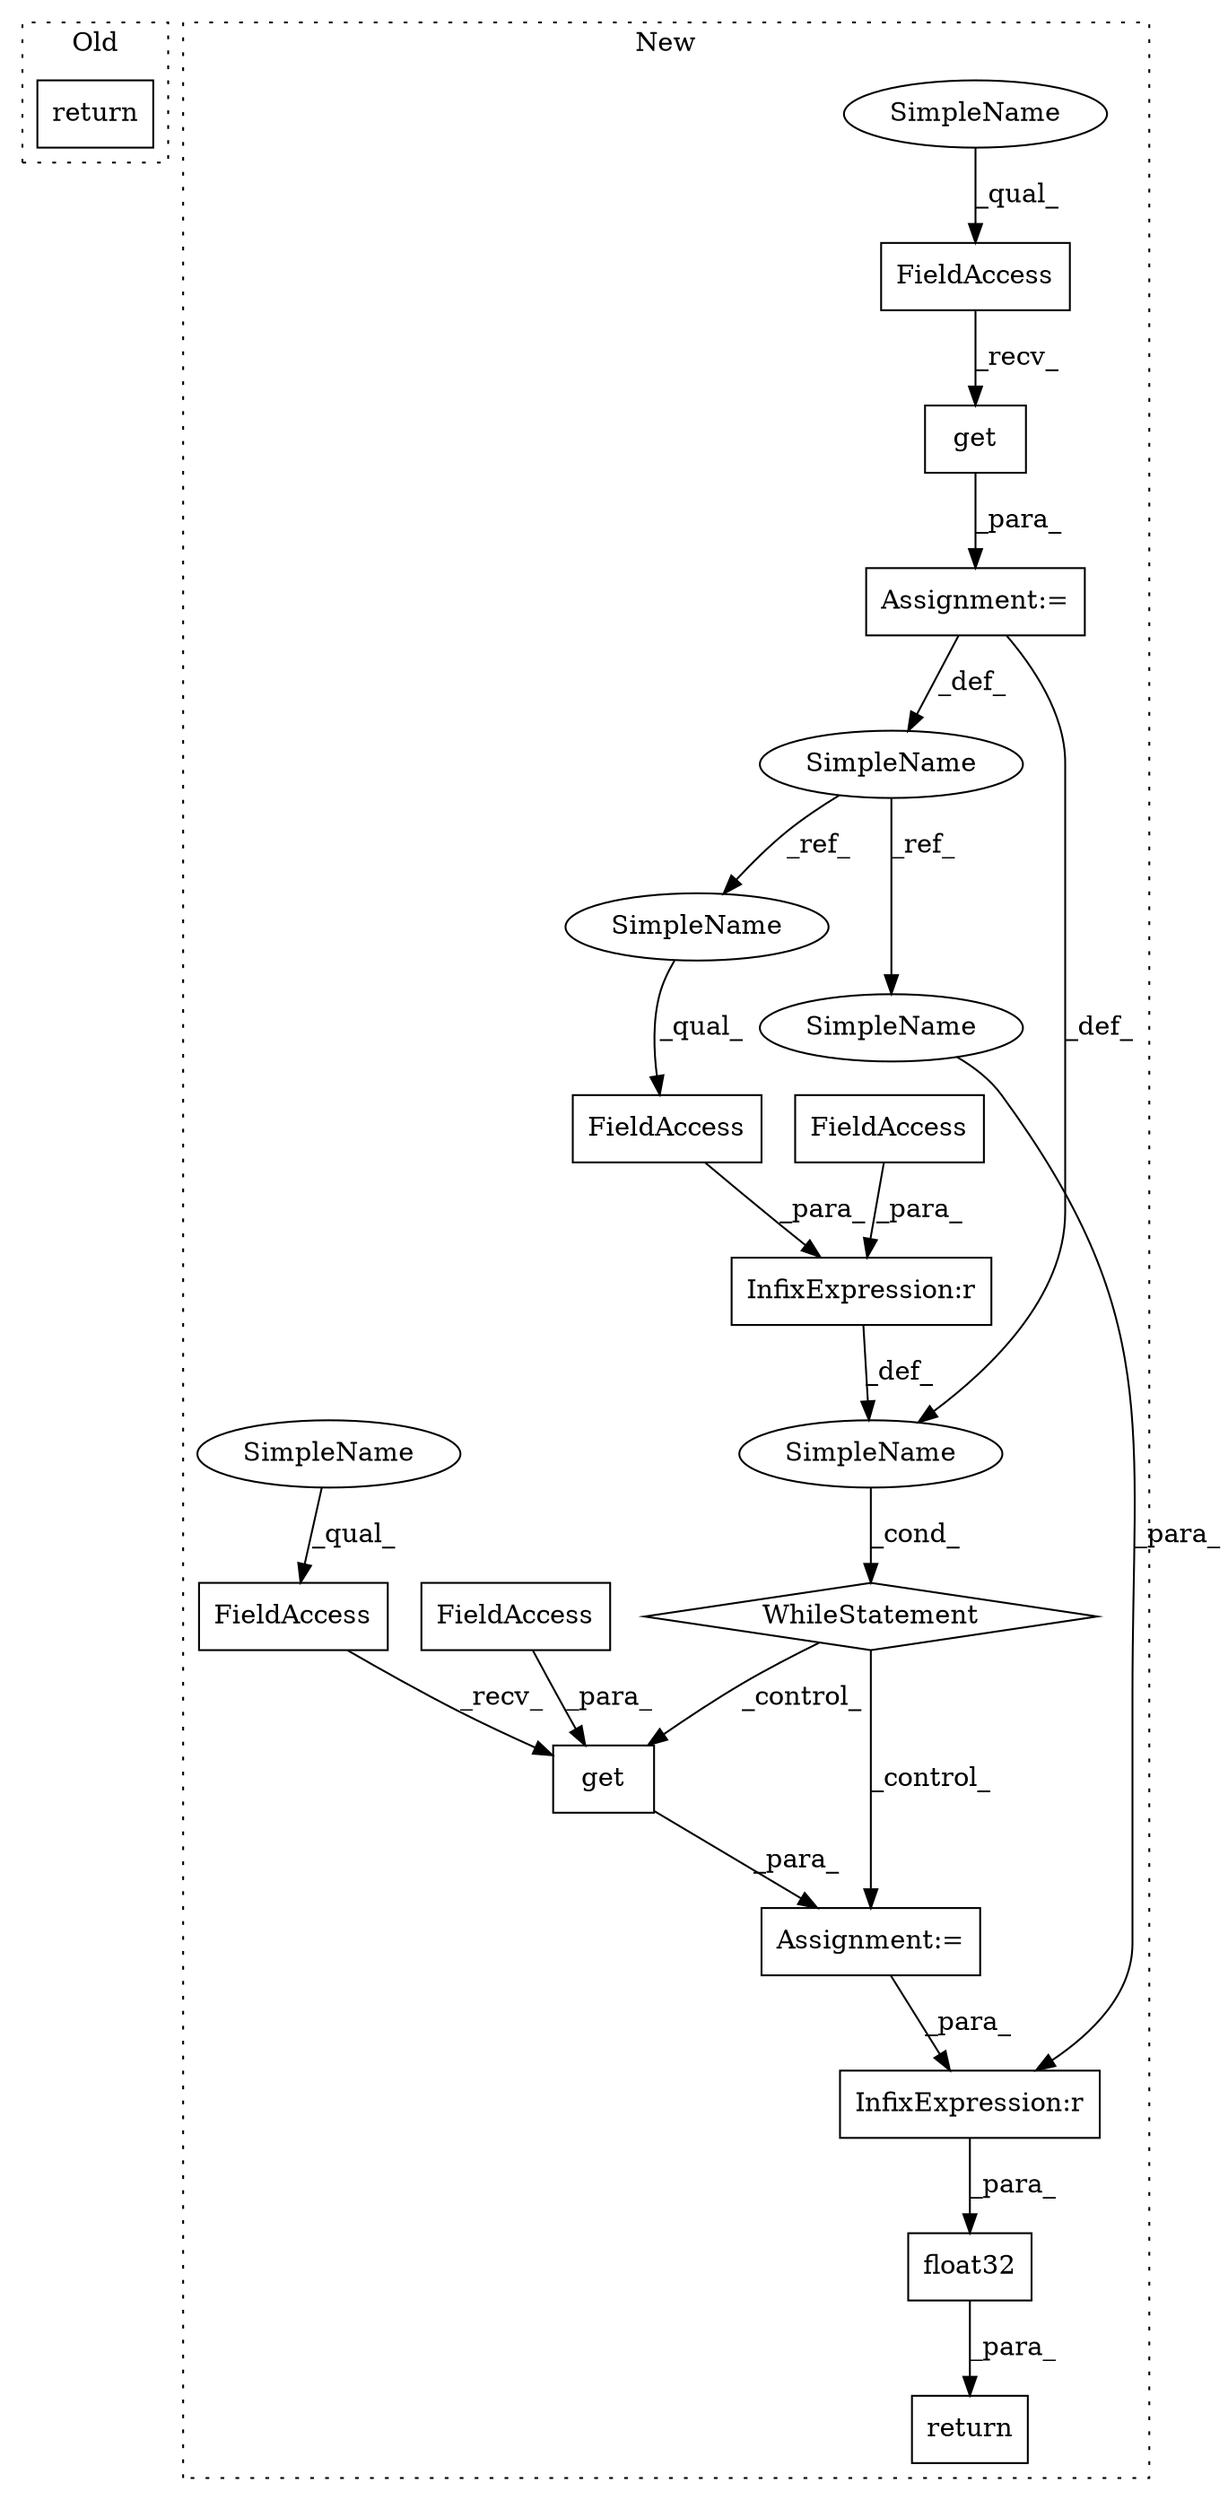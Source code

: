 digraph G {
subgraph cluster0 {
1 [label="return" a="41" s="2083" l="7" shape="box"];
label = "Old";
style="dotted";
}
subgraph cluster1 {
2 [label="float32" a="32" s="2859,2872" l="8,1" shape="box"];
3 [label="return" a="41" s="2846" l="7" shape="box"];
4 [label="Assignment:=" a="7" s="2744" l="1" shape="box"];
5 [label="InfixExpression:r" a="27" s="2868" l="3" shape="box"];
6 [label="InfixExpression:r" a="27" s="2788" l="4" shape="box"];
7 [label="SimpleName" a="42" s="2743" l="1" shape="ellipse"];
8 [label="FieldAccess" a="22" s="2781" l="7" shape="box"];
9 [label="FieldAccess" a="22" s="2792" l="7" shape="box"];
10 [label="get" a="32" s="2822,2833" l="4,1" shape="box"];
11 [label="FieldAccess" a="22" s="2826" l="7" shape="box"];
12 [label="FieldAccess" a="22" s="2812" l="9" shape="box"];
13 [label="FieldAccess" a="22" s="2745" l="9" shape="box"];
14 [label="get" a="32" s="2755,2766" l="4,1" shape="box"];
15 [label="SimpleName" a="42" s="" l="" shape="ellipse"];
16 [label="Assignment:=" a="7" s="2811" l="1" shape="box"];
17 [label="WhileStatement" a="61" s="2773,2800" l="7,2" shape="diamond"];
18 [label="SimpleName" a="42" s="2781" l="1" shape="ellipse"];
19 [label="SimpleName" a="42" s="2867" l="1" shape="ellipse"];
20 [label="SimpleName" a="42" s="2745" l="4" shape="ellipse"];
21 [label="SimpleName" a="42" s="2812" l="4" shape="ellipse"];
label = "New";
style="dotted";
}
2 -> 3 [label="_para_"];
4 -> 7 [label="_def_"];
4 -> 15 [label="_def_"];
5 -> 2 [label="_para_"];
6 -> 15 [label="_def_"];
7 -> 19 [label="_ref_"];
7 -> 18 [label="_ref_"];
8 -> 6 [label="_para_"];
9 -> 6 [label="_para_"];
10 -> 16 [label="_para_"];
11 -> 10 [label="_para_"];
12 -> 10 [label="_recv_"];
13 -> 14 [label="_recv_"];
14 -> 4 [label="_para_"];
15 -> 17 [label="_cond_"];
16 -> 5 [label="_para_"];
17 -> 10 [label="_control_"];
17 -> 16 [label="_control_"];
18 -> 8 [label="_qual_"];
19 -> 5 [label="_para_"];
20 -> 13 [label="_qual_"];
21 -> 12 [label="_qual_"];
}